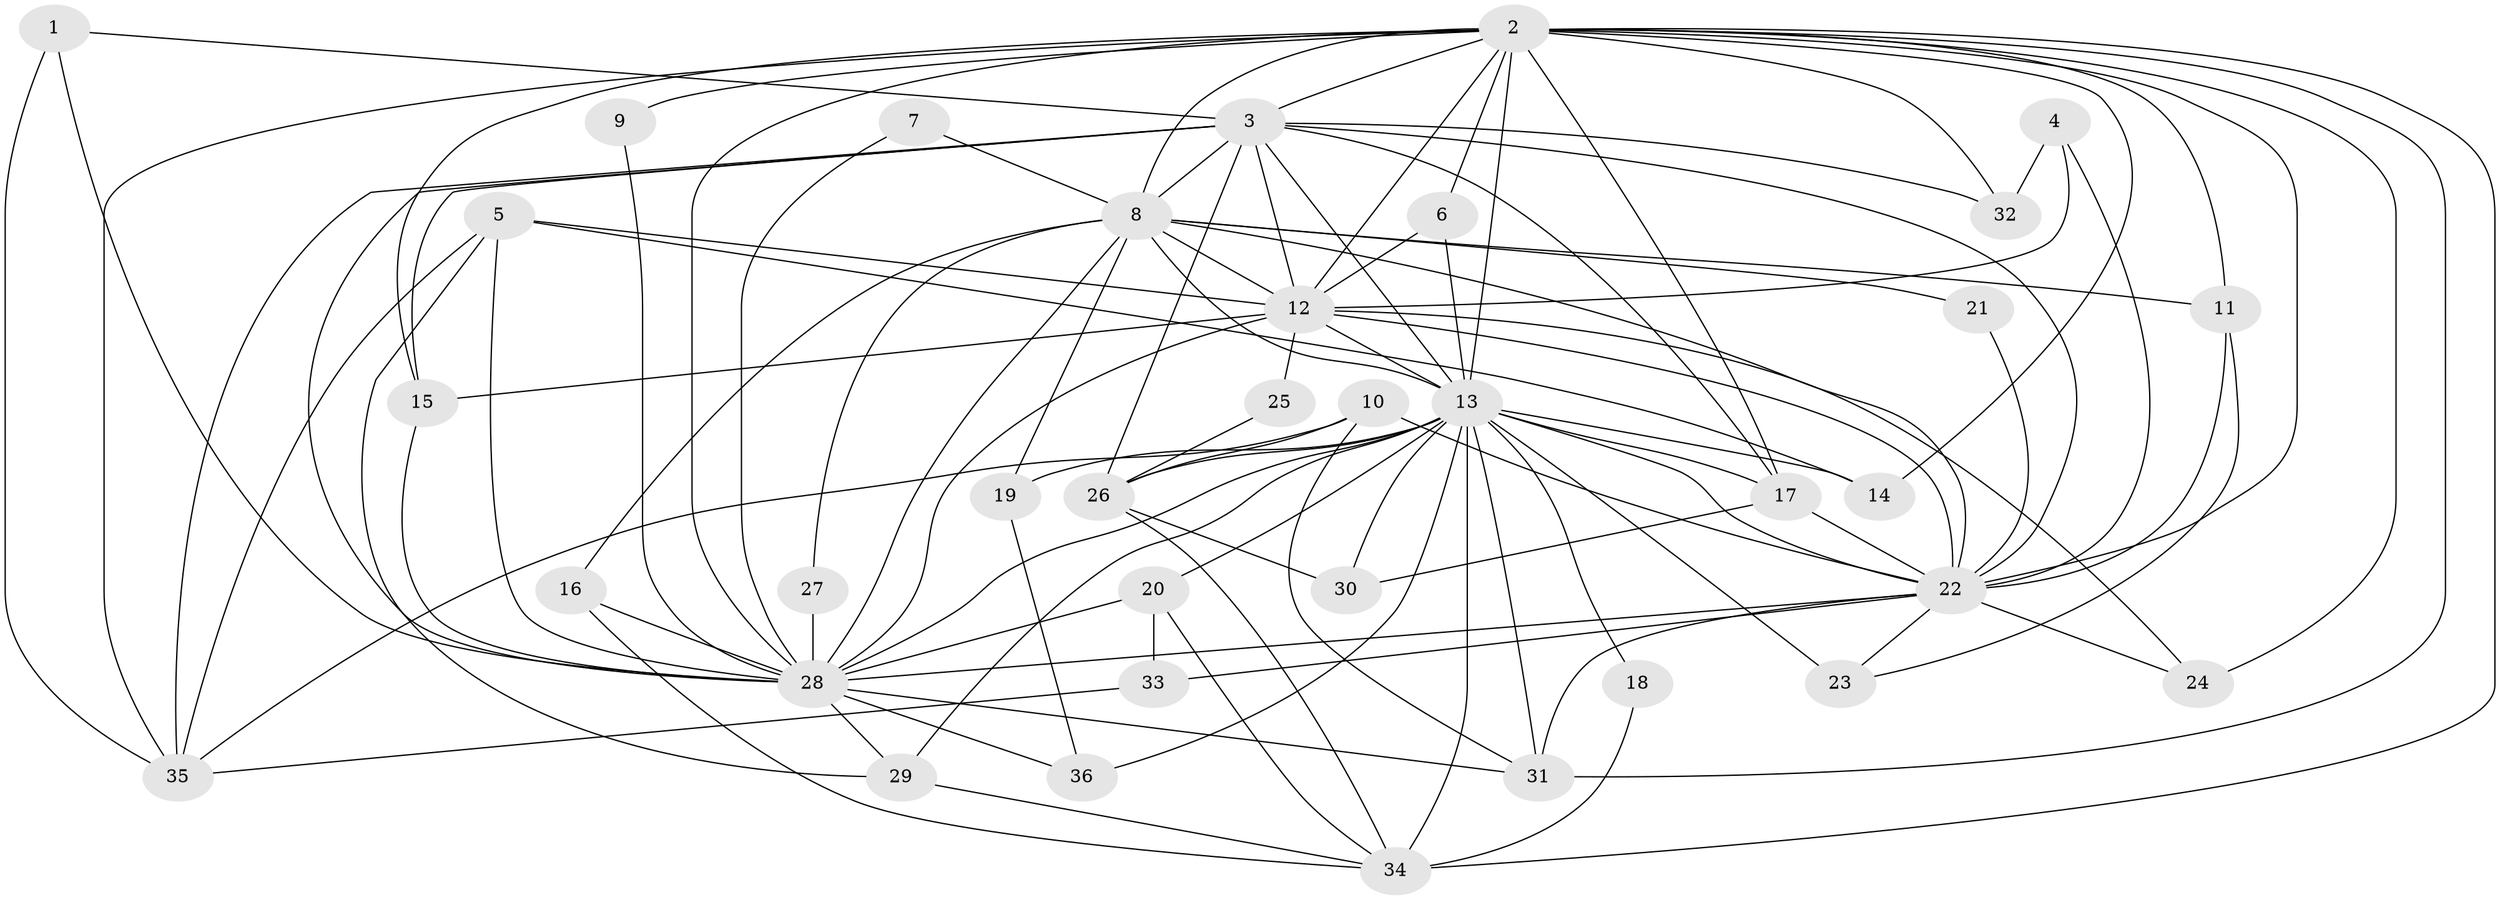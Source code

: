 // original degree distribution, {22: 0.011111111111111112, 21: 0.011111111111111112, 14: 0.011111111111111112, 18: 0.022222222222222223, 15: 0.022222222222222223, 19: 0.011111111111111112, 27: 0.011111111111111112, 20: 0.011111111111111112, 3: 0.24444444444444444, 7: 0.011111111111111112, 2: 0.5, 4: 0.08888888888888889, 5: 0.022222222222222223, 8: 0.022222222222222223}
// Generated by graph-tools (version 1.1) at 2025/36/03/04/25 23:36:34]
// undirected, 36 vertices, 103 edges
graph export_dot {
  node [color=gray90,style=filled];
  1;
  2;
  3;
  4;
  5;
  6;
  7;
  8;
  9;
  10;
  11;
  12;
  13;
  14;
  15;
  16;
  17;
  18;
  19;
  20;
  21;
  22;
  23;
  24;
  25;
  26;
  27;
  28;
  29;
  30;
  31;
  32;
  33;
  34;
  35;
  36;
  1 -- 3 [weight=1.0];
  1 -- 28 [weight=1.0];
  1 -- 35 [weight=1.0];
  2 -- 3 [weight=3.0];
  2 -- 6 [weight=1.0];
  2 -- 8 [weight=2.0];
  2 -- 9 [weight=2.0];
  2 -- 11 [weight=2.0];
  2 -- 12 [weight=2.0];
  2 -- 13 [weight=5.0];
  2 -- 14 [weight=1.0];
  2 -- 15 [weight=1.0];
  2 -- 17 [weight=1.0];
  2 -- 22 [weight=4.0];
  2 -- 24 [weight=1.0];
  2 -- 28 [weight=2.0];
  2 -- 31 [weight=1.0];
  2 -- 32 [weight=1.0];
  2 -- 34 [weight=2.0];
  2 -- 35 [weight=1.0];
  3 -- 8 [weight=1.0];
  3 -- 12 [weight=1.0];
  3 -- 13 [weight=2.0];
  3 -- 15 [weight=1.0];
  3 -- 17 [weight=2.0];
  3 -- 22 [weight=4.0];
  3 -- 26 [weight=3.0];
  3 -- 28 [weight=2.0];
  3 -- 32 [weight=1.0];
  3 -- 35 [weight=1.0];
  4 -- 12 [weight=1.0];
  4 -- 22 [weight=1.0];
  4 -- 32 [weight=1.0];
  5 -- 12 [weight=1.0];
  5 -- 14 [weight=1.0];
  5 -- 28 [weight=3.0];
  5 -- 29 [weight=1.0];
  5 -- 35 [weight=1.0];
  6 -- 12 [weight=1.0];
  6 -- 13 [weight=1.0];
  7 -- 8 [weight=1.0];
  7 -- 28 [weight=1.0];
  8 -- 11 [weight=1.0];
  8 -- 12 [weight=1.0];
  8 -- 13 [weight=2.0];
  8 -- 16 [weight=1.0];
  8 -- 19 [weight=2.0];
  8 -- 21 [weight=1.0];
  8 -- 22 [weight=3.0];
  8 -- 27 [weight=1.0];
  8 -- 28 [weight=2.0];
  9 -- 28 [weight=1.0];
  10 -- 22 [weight=1.0];
  10 -- 26 [weight=1.0];
  10 -- 31 [weight=1.0];
  10 -- 35 [weight=1.0];
  11 -- 22 [weight=1.0];
  11 -- 23 [weight=1.0];
  12 -- 13 [weight=3.0];
  12 -- 15 [weight=2.0];
  12 -- 22 [weight=3.0];
  12 -- 24 [weight=1.0];
  12 -- 25 [weight=1.0];
  12 -- 28 [weight=1.0];
  13 -- 14 [weight=1.0];
  13 -- 17 [weight=1.0];
  13 -- 18 [weight=1.0];
  13 -- 19 [weight=2.0];
  13 -- 20 [weight=1.0];
  13 -- 22 [weight=5.0];
  13 -- 23 [weight=2.0];
  13 -- 26 [weight=1.0];
  13 -- 28 [weight=3.0];
  13 -- 29 [weight=1.0];
  13 -- 30 [weight=1.0];
  13 -- 31 [weight=1.0];
  13 -- 34 [weight=1.0];
  13 -- 36 [weight=1.0];
  15 -- 28 [weight=1.0];
  16 -- 28 [weight=1.0];
  16 -- 34 [weight=1.0];
  17 -- 22 [weight=1.0];
  17 -- 30 [weight=1.0];
  18 -- 34 [weight=1.0];
  19 -- 36 [weight=1.0];
  20 -- 28 [weight=1.0];
  20 -- 33 [weight=1.0];
  20 -- 34 [weight=1.0];
  21 -- 22 [weight=1.0];
  22 -- 23 [weight=1.0];
  22 -- 24 [weight=1.0];
  22 -- 28 [weight=3.0];
  22 -- 31 [weight=1.0];
  22 -- 33 [weight=3.0];
  25 -- 26 [weight=1.0];
  26 -- 30 [weight=1.0];
  26 -- 34 [weight=1.0];
  27 -- 28 [weight=2.0];
  28 -- 29 [weight=1.0];
  28 -- 31 [weight=1.0];
  28 -- 36 [weight=1.0];
  29 -- 34 [weight=1.0];
  33 -- 35 [weight=1.0];
}
